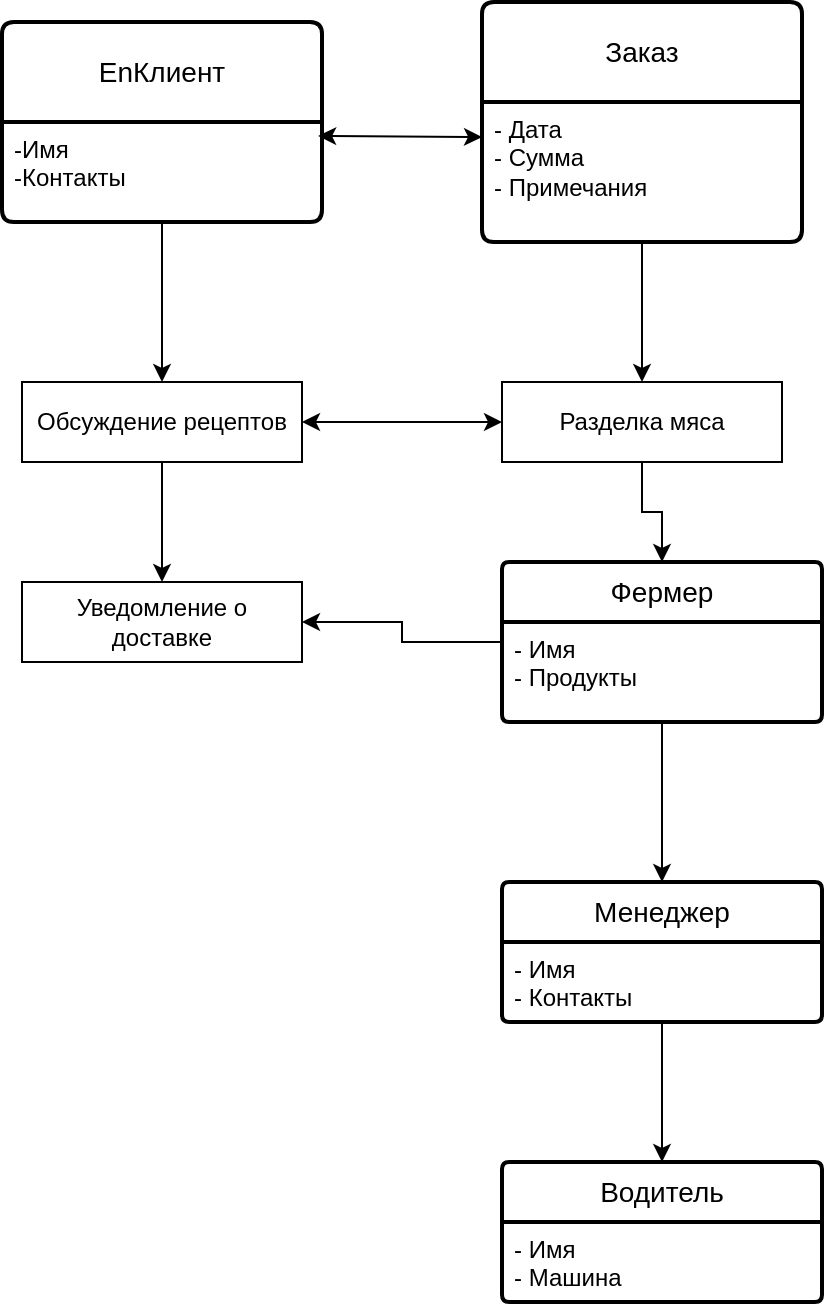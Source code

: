 <mxfile version="24.9.1">
  <diagram name="Page-1" id="NfI9nmPGicpTStVMByjV">
    <mxGraphModel dx="1120" dy="521" grid="1" gridSize="10" guides="1" tooltips="1" connect="1" arrows="1" fold="1" page="1" pageScale="1" pageWidth="827" pageHeight="1169" math="0" shadow="0">
      <root>
        <mxCell id="0" />
        <mxCell id="1" parent="0" />
        <mxCell id="pCmEKQ0VhhOEIIQ8jLAD-1" value="EnКлиент" style="swimlane;childLayout=stackLayout;horizontal=1;startSize=50;horizontalStack=0;rounded=1;fontSize=14;fontStyle=0;strokeWidth=2;resizeParent=0;resizeLast=1;shadow=0;dashed=0;align=center;arcSize=4;whiteSpace=wrap;html=1;" vertex="1" parent="1">
          <mxGeometry x="110" y="60" width="160" height="100" as="geometry">
            <mxRectangle x="330" y="220" width="80" height="50" as="alternateBounds" />
          </mxGeometry>
        </mxCell>
        <mxCell id="pCmEKQ0VhhOEIIQ8jLAD-2" value="-Имя&lt;br&gt;-Контакты" style="align=left;strokeColor=none;fillColor=none;spacingLeft=4;fontSize=12;verticalAlign=top;resizable=0;rotatable=0;part=1;html=1;" vertex="1" parent="pCmEKQ0VhhOEIIQ8jLAD-1">
          <mxGeometry y="50" width="160" height="50" as="geometry" />
        </mxCell>
        <mxCell id="pCmEKQ0VhhOEIIQ8jLAD-4" value="Заказ" style="swimlane;childLayout=stackLayout;horizontal=1;startSize=50;horizontalStack=0;rounded=1;fontSize=14;fontStyle=0;strokeWidth=2;resizeParent=0;resizeLast=1;shadow=0;dashed=0;align=center;arcSize=4;whiteSpace=wrap;html=1;" vertex="1" parent="1">
          <mxGeometry x="350" y="50" width="160" height="120" as="geometry">
            <mxRectangle x="330" y="220" width="80" height="50" as="alternateBounds" />
          </mxGeometry>
        </mxCell>
        <mxCell id="pCmEKQ0VhhOEIIQ8jLAD-5" value="- Дата&lt;br&gt;- Сумма&lt;br&gt;- Примечания" style="align=left;strokeColor=none;fillColor=none;spacingLeft=4;fontSize=12;verticalAlign=top;resizable=0;rotatable=0;part=1;html=1;" vertex="1" parent="pCmEKQ0VhhOEIIQ8jLAD-4">
          <mxGeometry y="50" width="160" height="70" as="geometry" />
        </mxCell>
        <mxCell id="pCmEKQ0VhhOEIIQ8jLAD-21" value="Менеджер" style="swimlane;childLayout=stackLayout;horizontal=1;startSize=30;horizontalStack=0;rounded=1;fontSize=14;fontStyle=0;strokeWidth=2;resizeParent=0;resizeLast=1;shadow=0;dashed=0;align=center;arcSize=4;whiteSpace=wrap;html=1;" vertex="1" parent="1">
          <mxGeometry x="360" y="490" width="160" height="70" as="geometry">
            <mxRectangle x="330" y="220" width="80" height="50" as="alternateBounds" />
          </mxGeometry>
        </mxCell>
        <mxCell id="pCmEKQ0VhhOEIIQ8jLAD-22" value="-&amp;nbsp;Имя&lt;br&gt;-&amp;nbsp;Контакты" style="align=left;strokeColor=none;fillColor=none;spacingLeft=4;fontSize=12;verticalAlign=top;resizable=0;rotatable=0;part=1;html=1;" vertex="1" parent="pCmEKQ0VhhOEIIQ8jLAD-21">
          <mxGeometry y="30" width="160" height="40" as="geometry" />
        </mxCell>
        <mxCell id="pCmEKQ0VhhOEIIQ8jLAD-38" style="edgeStyle=orthogonalEdgeStyle;rounded=0;orthogonalLoop=1;jettySize=auto;html=1;exitX=0;exitY=0.5;exitDx=0;exitDy=0;entryX=1;entryY=0.5;entryDx=0;entryDy=0;" edge="1" parent="1" source="pCmEKQ0VhhOEIIQ8jLAD-23" target="pCmEKQ0VhhOEIIQ8jLAD-28">
          <mxGeometry relative="1" as="geometry" />
        </mxCell>
        <mxCell id="pCmEKQ0VhhOEIIQ8jLAD-23" value="Фермер" style="swimlane;childLayout=stackLayout;horizontal=1;startSize=30;horizontalStack=0;rounded=1;fontSize=14;fontStyle=0;strokeWidth=2;resizeParent=0;resizeLast=1;shadow=0;dashed=0;align=center;arcSize=4;whiteSpace=wrap;html=1;" vertex="1" parent="1">
          <mxGeometry x="360" y="330" width="160" height="80" as="geometry">
            <mxRectangle x="330" y="220" width="80" height="50" as="alternateBounds" />
          </mxGeometry>
        </mxCell>
        <mxCell id="pCmEKQ0VhhOEIIQ8jLAD-24" value="-&amp;nbsp;Имя&lt;br&gt;-&amp;nbsp;Продукты" style="align=left;strokeColor=none;fillColor=none;spacingLeft=4;fontSize=12;verticalAlign=top;resizable=0;rotatable=0;part=1;html=1;" vertex="1" parent="pCmEKQ0VhhOEIIQ8jLAD-23">
          <mxGeometry y="30" width="160" height="50" as="geometry" />
        </mxCell>
        <mxCell id="pCmEKQ0VhhOEIIQ8jLAD-25" value="Водитель" style="swimlane;childLayout=stackLayout;horizontal=1;startSize=30;horizontalStack=0;rounded=1;fontSize=14;fontStyle=0;strokeWidth=2;resizeParent=0;resizeLast=1;shadow=0;dashed=0;align=center;arcSize=4;whiteSpace=wrap;html=1;" vertex="1" parent="1">
          <mxGeometry x="360" y="630" width="160" height="70" as="geometry">
            <mxRectangle x="330" y="220" width="80" height="50" as="alternateBounds" />
          </mxGeometry>
        </mxCell>
        <mxCell id="pCmEKQ0VhhOEIIQ8jLAD-26" value="-&amp;nbsp;Имя&lt;br&gt;-&amp;nbsp;Машина" style="align=left;strokeColor=none;fillColor=none;spacingLeft=4;fontSize=12;verticalAlign=top;resizable=0;rotatable=0;part=1;html=1;" vertex="1" parent="pCmEKQ0VhhOEIIQ8jLAD-25">
          <mxGeometry y="30" width="160" height="40" as="geometry" />
        </mxCell>
        <mxCell id="pCmEKQ0VhhOEIIQ8jLAD-36" style="edgeStyle=orthogonalEdgeStyle;rounded=0;orthogonalLoop=1;jettySize=auto;html=1;exitX=0.5;exitY=1;exitDx=0;exitDy=0;entryX=0.5;entryY=0;entryDx=0;entryDy=0;" edge="1" parent="1" source="pCmEKQ0VhhOEIIQ8jLAD-27" target="pCmEKQ0VhhOEIIQ8jLAD-23">
          <mxGeometry relative="1" as="geometry" />
        </mxCell>
        <mxCell id="pCmEKQ0VhhOEIIQ8jLAD-27" value="Разделка мяса" style="whiteSpace=wrap;html=1;align=center;" vertex="1" parent="1">
          <mxGeometry x="360" y="240" width="140" height="40" as="geometry" />
        </mxCell>
        <mxCell id="pCmEKQ0VhhOEIIQ8jLAD-28" value="Уведомление о доставке" style="whiteSpace=wrap;html=1;align=center;" vertex="1" parent="1">
          <mxGeometry x="120" y="340" width="140" height="40" as="geometry" />
        </mxCell>
        <mxCell id="pCmEKQ0VhhOEIIQ8jLAD-37" style="edgeStyle=orthogonalEdgeStyle;rounded=0;orthogonalLoop=1;jettySize=auto;html=1;exitX=0.5;exitY=1;exitDx=0;exitDy=0;" edge="1" parent="1" source="pCmEKQ0VhhOEIIQ8jLAD-29" target="pCmEKQ0VhhOEIIQ8jLAD-28">
          <mxGeometry relative="1" as="geometry" />
        </mxCell>
        <mxCell id="pCmEKQ0VhhOEIIQ8jLAD-29" value="Обсуждение рецептов" style="whiteSpace=wrap;html=1;align=center;" vertex="1" parent="1">
          <mxGeometry x="120" y="240" width="140" height="40" as="geometry" />
        </mxCell>
        <mxCell id="pCmEKQ0VhhOEIIQ8jLAD-30" value="" style="endArrow=classic;startArrow=classic;html=1;rounded=0;entryX=0.988;entryY=0.14;entryDx=0;entryDy=0;exitX=0;exitY=0.25;exitDx=0;exitDy=0;entryPerimeter=0;" edge="1" parent="1" source="pCmEKQ0VhhOEIIQ8jLAD-5" target="pCmEKQ0VhhOEIIQ8jLAD-2">
          <mxGeometry width="50" height="50" relative="1" as="geometry">
            <mxPoint x="330" y="123" as="sourcePoint" />
            <mxPoint x="370" y="210" as="targetPoint" />
          </mxGeometry>
        </mxCell>
        <mxCell id="pCmEKQ0VhhOEIIQ8jLAD-31" style="edgeStyle=orthogonalEdgeStyle;rounded=0;orthogonalLoop=1;jettySize=auto;html=1;exitX=0.5;exitY=1;exitDx=0;exitDy=0;entryX=0.5;entryY=0;entryDx=0;entryDy=0;" edge="1" parent="1" source="pCmEKQ0VhhOEIIQ8jLAD-5" target="pCmEKQ0VhhOEIIQ8jLAD-27">
          <mxGeometry relative="1" as="geometry" />
        </mxCell>
        <mxCell id="pCmEKQ0VhhOEIIQ8jLAD-32" style="edgeStyle=orthogonalEdgeStyle;rounded=0;orthogonalLoop=1;jettySize=auto;html=1;exitX=0.5;exitY=1;exitDx=0;exitDy=0;entryX=0.5;entryY=0;entryDx=0;entryDy=0;" edge="1" parent="1" source="pCmEKQ0VhhOEIIQ8jLAD-2" target="pCmEKQ0VhhOEIIQ8jLAD-29">
          <mxGeometry relative="1" as="geometry" />
        </mxCell>
        <mxCell id="pCmEKQ0VhhOEIIQ8jLAD-35" value="" style="endArrow=classic;startArrow=classic;html=1;rounded=0;exitX=1;exitY=0.5;exitDx=0;exitDy=0;entryX=0;entryY=0.5;entryDx=0;entryDy=0;" edge="1" parent="1" source="pCmEKQ0VhhOEIIQ8jLAD-29" target="pCmEKQ0VhhOEIIQ8jLAD-27">
          <mxGeometry width="50" height="50" relative="1" as="geometry">
            <mxPoint x="320" y="500" as="sourcePoint" />
            <mxPoint x="370" y="450" as="targetPoint" />
          </mxGeometry>
        </mxCell>
        <mxCell id="pCmEKQ0VhhOEIIQ8jLAD-39" style="edgeStyle=orthogonalEdgeStyle;rounded=0;orthogonalLoop=1;jettySize=auto;html=1;exitX=0.5;exitY=1;exitDx=0;exitDy=0;" edge="1" parent="1" source="pCmEKQ0VhhOEIIQ8jLAD-24" target="pCmEKQ0VhhOEIIQ8jLAD-21">
          <mxGeometry relative="1" as="geometry" />
        </mxCell>
        <mxCell id="pCmEKQ0VhhOEIIQ8jLAD-40" style="edgeStyle=orthogonalEdgeStyle;rounded=0;orthogonalLoop=1;jettySize=auto;html=1;exitX=0.5;exitY=1;exitDx=0;exitDy=0;entryX=0.5;entryY=0;entryDx=0;entryDy=0;" edge="1" parent="1" source="pCmEKQ0VhhOEIIQ8jLAD-22" target="pCmEKQ0VhhOEIIQ8jLAD-25">
          <mxGeometry relative="1" as="geometry" />
        </mxCell>
      </root>
    </mxGraphModel>
  </diagram>
</mxfile>
